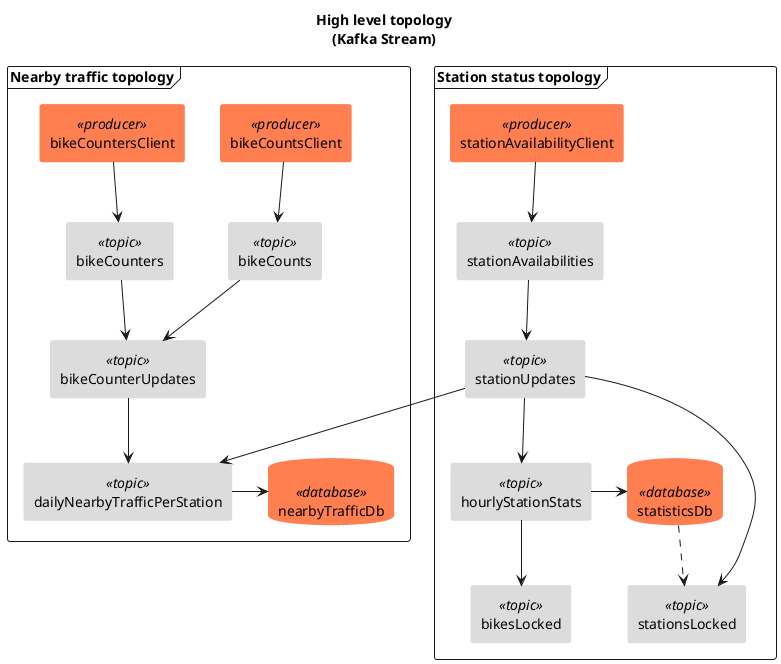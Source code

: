 @startuml
title
<b>High level topology</b>
(Kafka Stream)
end title


frame "Station status topology"{
   rectangle stationAvailabilityClient <<producer>>
   rectangle stationAvailabilities <<topic>>
   rectangle stationUpdates <<topic>>
   rectangle hourlyStationStats<<topic>>
   rectangle stationsLocked <<topic>>
   rectangle bikesLocked <<topic>>
   database statisticsDb<<database>>
}

stationAvailabilityClient --> stationAvailabilities 
stationAvailabilities --> stationUpdates
stationUpdates --> hourlyStationStats
hourlyStationStats--> bikesLocked
hourlyStationStats-> statisticsDb
stationUpdates --> stationsLocked
statisticsDb ..> stationsLocked

frame "Nearby traffic topology"{
   rectangle bikeCountsClient <<producer>>
   rectangle bikeCountersClient <<producer>>
   rectangle bikeCounts <<topic>>
   rectangle bikeCounters <<topic>>
   rectangle bikeCounterUpdates <<topic>>
   rectangle dailyNearbyTrafficPerStation <<topic>>
   database nearbyTrafficDb<<database>>
}

bikeCountsClient --> bikeCounts 
bikeCountersClient --> bikeCounters 
bikeCounts --> bikeCounterUpdates 
bikeCounters --> bikeCounterUpdates 
bikeCounterUpdates --> dailyNearbyTrafficPerStation 
stationUpdates --> dailyNearbyTrafficPerStation 
dailyNearbyTrafficPerStation -> nearbyTrafficDb

skinparam rectangle{
    backgroundColor<<topic>> Gainsboro
    backgroundColor<<stream>> Snow
    backgroundColor<<producer>> Coral
    backgroundColor<<consumer>> Coral
    borderColor<<topic>> transparent
    borderColor<<stream>> transparent
    borderColor<<producer>> transparent
    borderColor<<consumer>> transparent
}

skinparam database{ 
   backgroundColor<<database>> Coral
   borderColor transparent
}

skinparam{
   ArrowColor DeepSkyBlue
   shadowing false
}
@enduml